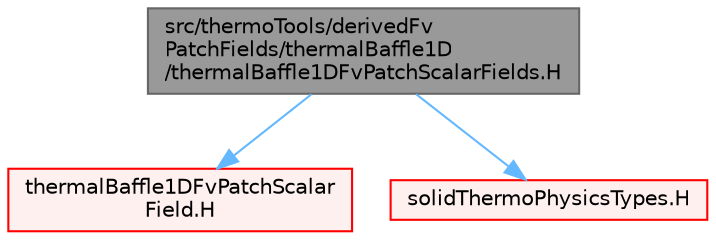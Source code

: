 digraph "src/thermoTools/derivedFvPatchFields/thermalBaffle1D/thermalBaffle1DFvPatchScalarFields.H"
{
 // LATEX_PDF_SIZE
  bgcolor="transparent";
  edge [fontname=Helvetica,fontsize=10,labelfontname=Helvetica,labelfontsize=10];
  node [fontname=Helvetica,fontsize=10,shape=box,height=0.2,width=0.4];
  Node1 [id="Node000001",label="src/thermoTools/derivedFv\lPatchFields/thermalBaffle1D\l/thermalBaffle1DFvPatchScalarFields.H",height=0.2,width=0.4,color="gray40", fillcolor="grey60", style="filled", fontcolor="black",tooltip=" "];
  Node1 -> Node2 [id="edge1_Node000001_Node000002",color="steelblue1",style="solid",tooltip=" "];
  Node2 [id="Node000002",label="thermalBaffle1DFvPatchScalar\lField.H",height=0.2,width=0.4,color="red", fillcolor="#FFF0F0", style="filled",URL="$thermalBaffle1DFvPatchScalarField_8H.html",tooltip=" "];
  Node1 -> Node314 [id="edge2_Node000001_Node000314",color="steelblue1",style="solid",tooltip=" "];
  Node314 [id="Node000314",label="solidThermoPhysicsTypes.H",height=0.2,width=0.4,color="red", fillcolor="#FFF0F0", style="filled",URL="$solidThermoPhysicsTypes_8H.html",tooltip="Type definitions for solid-thermo-physics models."];
}
